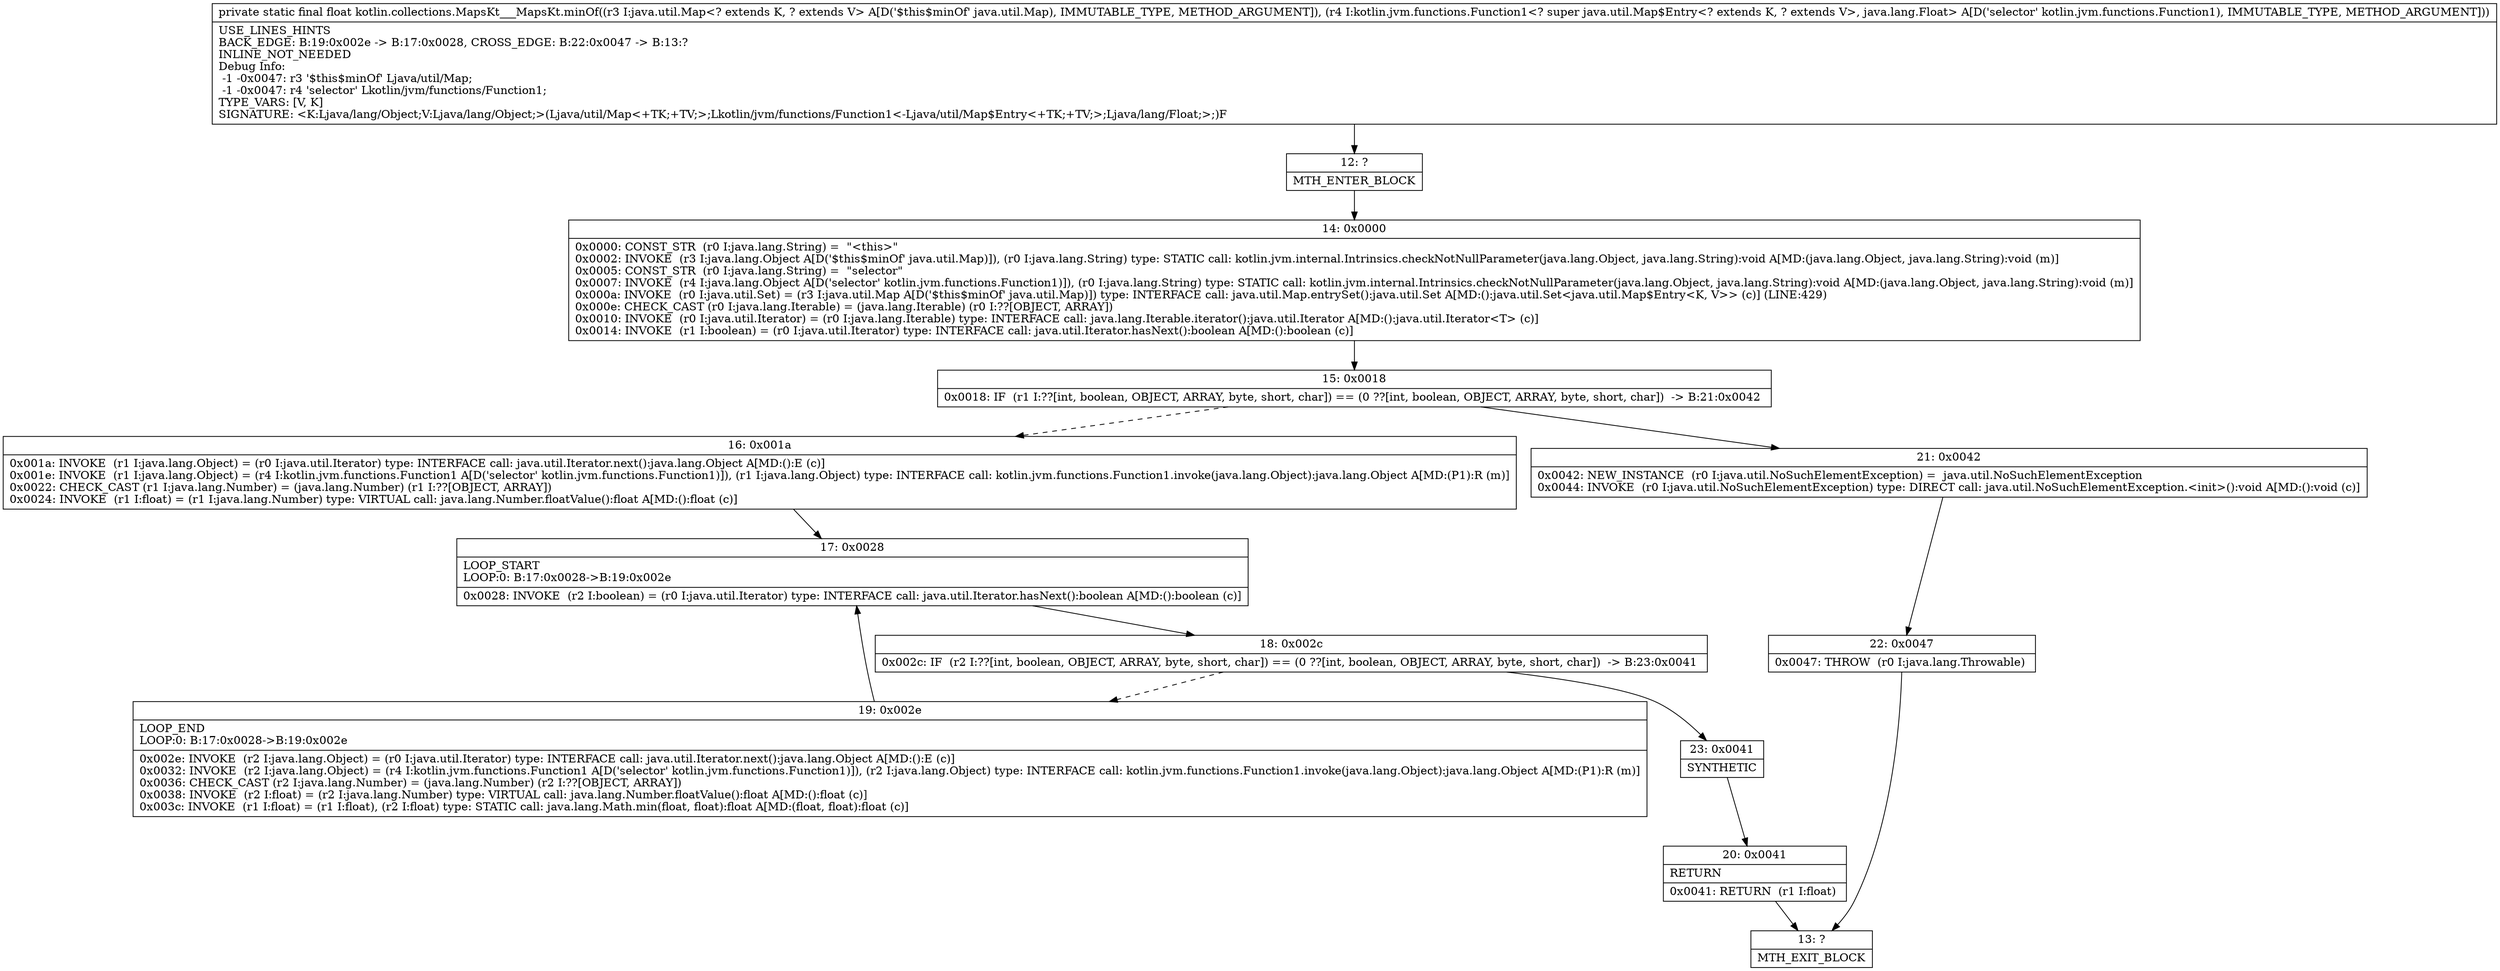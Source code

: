 digraph "CFG forkotlin.collections.MapsKt___MapsKt.minOf(Ljava\/util\/Map;Lkotlin\/jvm\/functions\/Function1;)F" {
Node_12 [shape=record,label="{12\:\ ?|MTH_ENTER_BLOCK\l}"];
Node_14 [shape=record,label="{14\:\ 0x0000|0x0000: CONST_STR  (r0 I:java.lang.String) =  \"\<this\>\" \l0x0002: INVOKE  (r3 I:java.lang.Object A[D('$this$minOf' java.util.Map)]), (r0 I:java.lang.String) type: STATIC call: kotlin.jvm.internal.Intrinsics.checkNotNullParameter(java.lang.Object, java.lang.String):void A[MD:(java.lang.Object, java.lang.String):void (m)]\l0x0005: CONST_STR  (r0 I:java.lang.String) =  \"selector\" \l0x0007: INVOKE  (r4 I:java.lang.Object A[D('selector' kotlin.jvm.functions.Function1)]), (r0 I:java.lang.String) type: STATIC call: kotlin.jvm.internal.Intrinsics.checkNotNullParameter(java.lang.Object, java.lang.String):void A[MD:(java.lang.Object, java.lang.String):void (m)]\l0x000a: INVOKE  (r0 I:java.util.Set) = (r3 I:java.util.Map A[D('$this$minOf' java.util.Map)]) type: INTERFACE call: java.util.Map.entrySet():java.util.Set A[MD:():java.util.Set\<java.util.Map$Entry\<K, V\>\> (c)] (LINE:429)\l0x000e: CHECK_CAST (r0 I:java.lang.Iterable) = (java.lang.Iterable) (r0 I:??[OBJECT, ARRAY]) \l0x0010: INVOKE  (r0 I:java.util.Iterator) = (r0 I:java.lang.Iterable) type: INTERFACE call: java.lang.Iterable.iterator():java.util.Iterator A[MD:():java.util.Iterator\<T\> (c)]\l0x0014: INVOKE  (r1 I:boolean) = (r0 I:java.util.Iterator) type: INTERFACE call: java.util.Iterator.hasNext():boolean A[MD:():boolean (c)]\l}"];
Node_15 [shape=record,label="{15\:\ 0x0018|0x0018: IF  (r1 I:??[int, boolean, OBJECT, ARRAY, byte, short, char]) == (0 ??[int, boolean, OBJECT, ARRAY, byte, short, char])  \-\> B:21:0x0042 \l}"];
Node_16 [shape=record,label="{16\:\ 0x001a|0x001a: INVOKE  (r1 I:java.lang.Object) = (r0 I:java.util.Iterator) type: INTERFACE call: java.util.Iterator.next():java.lang.Object A[MD:():E (c)]\l0x001e: INVOKE  (r1 I:java.lang.Object) = (r4 I:kotlin.jvm.functions.Function1 A[D('selector' kotlin.jvm.functions.Function1)]), (r1 I:java.lang.Object) type: INTERFACE call: kotlin.jvm.functions.Function1.invoke(java.lang.Object):java.lang.Object A[MD:(P1):R (m)]\l0x0022: CHECK_CAST (r1 I:java.lang.Number) = (java.lang.Number) (r1 I:??[OBJECT, ARRAY]) \l0x0024: INVOKE  (r1 I:float) = (r1 I:java.lang.Number) type: VIRTUAL call: java.lang.Number.floatValue():float A[MD:():float (c)]\l}"];
Node_17 [shape=record,label="{17\:\ 0x0028|LOOP_START\lLOOP:0: B:17:0x0028\-\>B:19:0x002e\l|0x0028: INVOKE  (r2 I:boolean) = (r0 I:java.util.Iterator) type: INTERFACE call: java.util.Iterator.hasNext():boolean A[MD:():boolean (c)]\l}"];
Node_18 [shape=record,label="{18\:\ 0x002c|0x002c: IF  (r2 I:??[int, boolean, OBJECT, ARRAY, byte, short, char]) == (0 ??[int, boolean, OBJECT, ARRAY, byte, short, char])  \-\> B:23:0x0041 \l}"];
Node_19 [shape=record,label="{19\:\ 0x002e|LOOP_END\lLOOP:0: B:17:0x0028\-\>B:19:0x002e\l|0x002e: INVOKE  (r2 I:java.lang.Object) = (r0 I:java.util.Iterator) type: INTERFACE call: java.util.Iterator.next():java.lang.Object A[MD:():E (c)]\l0x0032: INVOKE  (r2 I:java.lang.Object) = (r4 I:kotlin.jvm.functions.Function1 A[D('selector' kotlin.jvm.functions.Function1)]), (r2 I:java.lang.Object) type: INTERFACE call: kotlin.jvm.functions.Function1.invoke(java.lang.Object):java.lang.Object A[MD:(P1):R (m)]\l0x0036: CHECK_CAST (r2 I:java.lang.Number) = (java.lang.Number) (r2 I:??[OBJECT, ARRAY]) \l0x0038: INVOKE  (r2 I:float) = (r2 I:java.lang.Number) type: VIRTUAL call: java.lang.Number.floatValue():float A[MD:():float (c)]\l0x003c: INVOKE  (r1 I:float) = (r1 I:float), (r2 I:float) type: STATIC call: java.lang.Math.min(float, float):float A[MD:(float, float):float (c)]\l}"];
Node_23 [shape=record,label="{23\:\ 0x0041|SYNTHETIC\l}"];
Node_20 [shape=record,label="{20\:\ 0x0041|RETURN\l|0x0041: RETURN  (r1 I:float) \l}"];
Node_13 [shape=record,label="{13\:\ ?|MTH_EXIT_BLOCK\l}"];
Node_21 [shape=record,label="{21\:\ 0x0042|0x0042: NEW_INSTANCE  (r0 I:java.util.NoSuchElementException) =  java.util.NoSuchElementException \l0x0044: INVOKE  (r0 I:java.util.NoSuchElementException) type: DIRECT call: java.util.NoSuchElementException.\<init\>():void A[MD:():void (c)]\l}"];
Node_22 [shape=record,label="{22\:\ 0x0047|0x0047: THROW  (r0 I:java.lang.Throwable) \l}"];
MethodNode[shape=record,label="{private static final float kotlin.collections.MapsKt___MapsKt.minOf((r3 I:java.util.Map\<? extends K, ? extends V\> A[D('$this$minOf' java.util.Map), IMMUTABLE_TYPE, METHOD_ARGUMENT]), (r4 I:kotlin.jvm.functions.Function1\<? super java.util.Map$Entry\<? extends K, ? extends V\>, java.lang.Float\> A[D('selector' kotlin.jvm.functions.Function1), IMMUTABLE_TYPE, METHOD_ARGUMENT]))  | USE_LINES_HINTS\lBACK_EDGE: B:19:0x002e \-\> B:17:0x0028, CROSS_EDGE: B:22:0x0047 \-\> B:13:?\lINLINE_NOT_NEEDED\lDebug Info:\l  \-1 \-0x0047: r3 '$this$minOf' Ljava\/util\/Map;\l  \-1 \-0x0047: r4 'selector' Lkotlin\/jvm\/functions\/Function1;\lTYPE_VARS: [V, K]\lSIGNATURE: \<K:Ljava\/lang\/Object;V:Ljava\/lang\/Object;\>(Ljava\/util\/Map\<+TK;+TV;\>;Lkotlin\/jvm\/functions\/Function1\<\-Ljava\/util\/Map$Entry\<+TK;+TV;\>;Ljava\/lang\/Float;\>;)F\l}"];
MethodNode -> Node_12;Node_12 -> Node_14;
Node_14 -> Node_15;
Node_15 -> Node_16[style=dashed];
Node_15 -> Node_21;
Node_16 -> Node_17;
Node_17 -> Node_18;
Node_18 -> Node_19[style=dashed];
Node_18 -> Node_23;
Node_19 -> Node_17;
Node_23 -> Node_20;
Node_20 -> Node_13;
Node_21 -> Node_22;
Node_22 -> Node_13;
}

